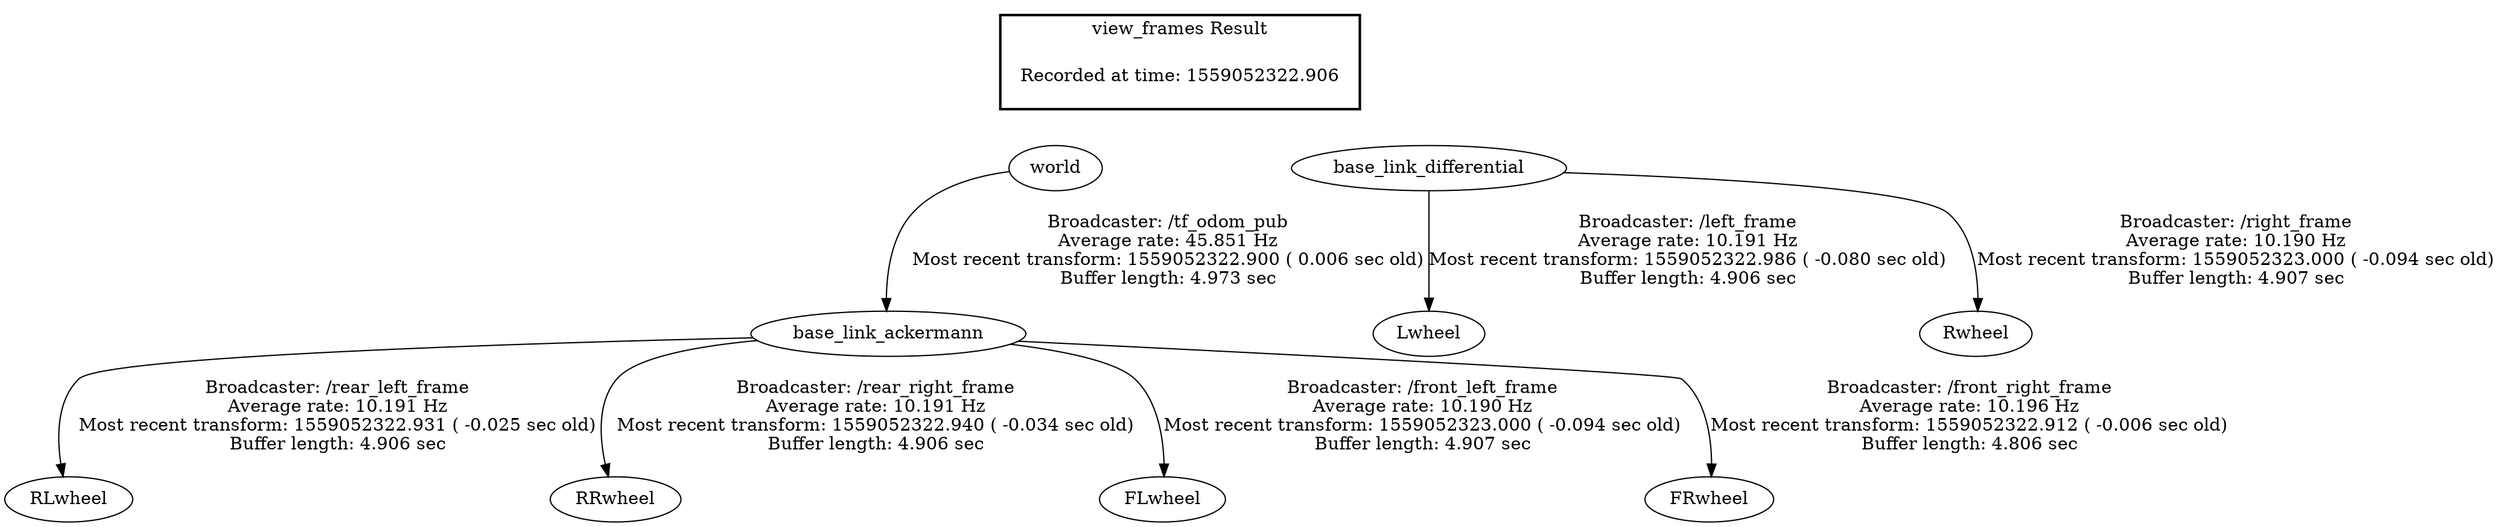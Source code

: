 digraph G {
"base_link_ackermann" -> "RLwheel"[label="Broadcaster: /rear_left_frame\nAverage rate: 10.191 Hz\nMost recent transform: 1559052322.931 ( -0.025 sec old)\nBuffer length: 4.906 sec\n"];
"world" -> "base_link_ackermann"[label="Broadcaster: /tf_odom_pub\nAverage rate: 45.851 Hz\nMost recent transform: 1559052322.900 ( 0.006 sec old)\nBuffer length: 4.973 sec\n"];
"base_link_ackermann" -> "RRwheel"[label="Broadcaster: /rear_right_frame\nAverage rate: 10.191 Hz\nMost recent transform: 1559052322.940 ( -0.034 sec old)\nBuffer length: 4.906 sec\n"];
"base_link_differential" -> "Lwheel"[label="Broadcaster: /left_frame\nAverage rate: 10.191 Hz\nMost recent transform: 1559052322.986 ( -0.080 sec old)\nBuffer length: 4.906 sec\n"];
"base_link_ackermann" -> "FLwheel"[label="Broadcaster: /front_left_frame\nAverage rate: 10.190 Hz\nMost recent transform: 1559052323.000 ( -0.094 sec old)\nBuffer length: 4.907 sec\n"];
"base_link_differential" -> "Rwheel"[label="Broadcaster: /right_frame\nAverage rate: 10.190 Hz\nMost recent transform: 1559052323.000 ( -0.094 sec old)\nBuffer length: 4.907 sec\n"];
"base_link_ackermann" -> "FRwheel"[label="Broadcaster: /front_right_frame\nAverage rate: 10.196 Hz\nMost recent transform: 1559052322.912 ( -0.006 sec old)\nBuffer length: 4.806 sec\n"];
edge [style=invis];
 subgraph cluster_legend { style=bold; color=black; label ="view_frames Result";
"Recorded at time: 1559052322.906"[ shape=plaintext ] ;
 }->"world";
edge [style=invis];
 subgraph cluster_legend { style=bold; color=black; label ="view_frames Result";
"Recorded at time: 1559052322.906"[ shape=plaintext ] ;
 }->"base_link_differential";
}
